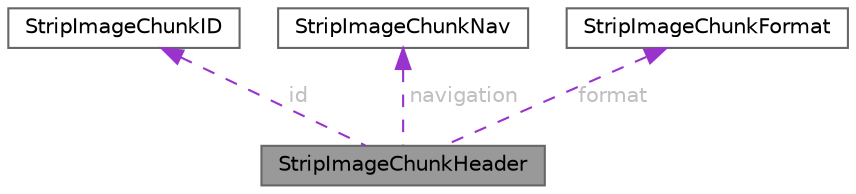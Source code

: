 digraph "StripImageChunkHeader"
{
 // INTERACTIVE_SVG=YES
 // LATEX_PDF_SIZE
  bgcolor="transparent";
  edge [fontname=Helvetica,fontsize=10,labelfontname=Helvetica,labelfontsize=10];
  node [fontname=Helvetica,fontsize=10,shape=box,height=0.2,width=0.4];
  Node1 [id="Node000001",label="StripImageChunkHeader",height=0.2,width=0.4,color="gray40", fillcolor="grey60", style="filled", fontcolor="black",tooltip="Полный заголовок пакета полосового потокового изображения."];
  Node2 -> Node1 [id="edge1_Node000001_Node000002",dir="back",color="darkorchid3",style="dashed",tooltip=" ",label=" id",fontcolor="grey" ];
  Node2 [id="Node000002",label="StripImageChunkID",height=0.2,width=0.4,color="gray40", fillcolor="white", style="filled",URL="$d3/daf/group__sdk__images.html#d3/d28/struct_quasar_s_d_k_1_1_datagrams_1_1_strip_image_chunk_i_d",tooltip="Заголовок пакета полосового радиолокационного изображения."];
  Node3 -> Node1 [id="edge2_Node000001_Node000003",dir="back",color="darkorchid3",style="dashed",tooltip=" ",label=" navigation",fontcolor="grey" ];
  Node3 [id="Node000003",label="StripImageChunkNav",height=0.2,width=0.4,color="gray40", fillcolor="white", style="filled",URL="$d3/daf/group__sdk__images.html#d5/d2c/struct_quasar_s_d_k_1_1_datagrams_1_1_strip_image_chunk_nav",tooltip="Навигационные данные пакета полосового радиолокационного изображения."];
  Node4 -> Node1 [id="edge3_Node000001_Node000004",dir="back",color="darkorchid3",style="dashed",tooltip=" ",label=" format",fontcolor="grey" ];
  Node4 [id="Node000004",label="StripImageChunkFormat",height=0.2,width=0.4,color="gray40", fillcolor="white", style="filled",URL="$d3/daf/group__sdk__images.html#dc/dbc/struct_quasar_s_d_k_1_1_datagrams_1_1_strip_image_chunk_format",tooltip="Данные форматирования пакета полосового радиолокационного изображения."];
}
